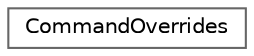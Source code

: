 digraph "Graphical Class Hierarchy"
{
 // INTERACTIVE_SVG=YES
 // LATEX_PDF_SIZE
  bgcolor="transparent";
  edge [fontname=Helvetica,fontsize=10,labelfontname=Helvetica,labelfontsize=10];
  node [fontname=Helvetica,fontsize=10,shape=box,height=0.2,width=0.4];
  rankdir="LR";
  Node0 [id="Node000000",label="CommandOverrides",height=0.2,width=0.4,color="grey40", fillcolor="white", style="filled",URL="$d7/d80/class_command_overrides.html",tooltip=" "];
}
